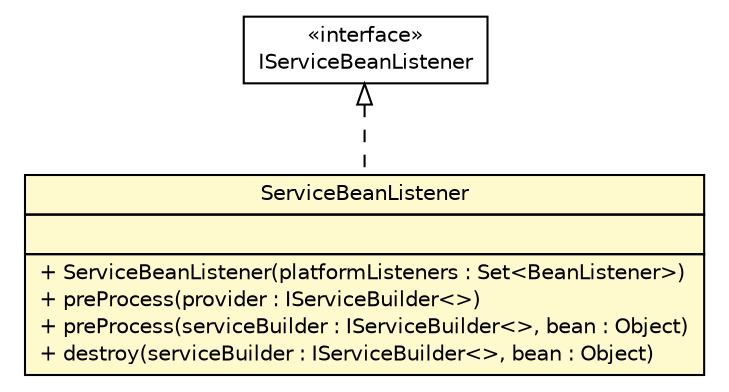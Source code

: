 #!/usr/local/bin/dot
#
# Class diagram 
# Generated by UMLGraph version R5_6 (http://www.umlgraph.org/)
#

digraph G {
	edge [fontname="Helvetica",fontsize=10,labelfontname="Helvetica",labelfontsize=10];
	node [fontname="Helvetica",fontsize=10,shape=plaintext];
	nodesep=0.25;
	ranksep=0.5;
	// sorcer.core.service.ServiceBeanListener
	c460387 [label=<<table title="sorcer.core.service.ServiceBeanListener" border="0" cellborder="1" cellspacing="0" cellpadding="2" port="p" bgcolor="lemonChiffon" href="./ServiceBeanListener.html">
		<tr><td><table border="0" cellspacing="0" cellpadding="1">
<tr><td align="center" balign="center"> ServiceBeanListener </td></tr>
		</table></td></tr>
		<tr><td><table border="0" cellspacing="0" cellpadding="1">
<tr><td align="left" balign="left">  </td></tr>
		</table></td></tr>
		<tr><td><table border="0" cellspacing="0" cellpadding="1">
<tr><td align="left" balign="left"> + ServiceBeanListener(platformListeners : Set&lt;BeanListener&gt;) </td></tr>
<tr><td align="left" balign="left"> + preProcess(provider : IServiceBuilder&lt;&gt;) </td></tr>
<tr><td align="left" balign="left"> + preProcess(serviceBuilder : IServiceBuilder&lt;&gt;, bean : Object) </td></tr>
<tr><td align="left" balign="left"> + destroy(serviceBuilder : IServiceBuilder&lt;&gt;, bean : Object) </td></tr>
		</table></td></tr>
		</table>>, URL="./ServiceBeanListener.html", fontname="Helvetica", fontcolor="black", fontsize=10.0];
	// sorcer.core.service.IServiceBeanListener
	c460396 [label=<<table title="sorcer.core.service.IServiceBeanListener" border="0" cellborder="1" cellspacing="0" cellpadding="2" port="p" href="./IServiceBeanListener.html">
		<tr><td><table border="0" cellspacing="0" cellpadding="1">
<tr><td align="center" balign="center"> &#171;interface&#187; </td></tr>
<tr><td align="center" balign="center"> IServiceBeanListener </td></tr>
		</table></td></tr>
		</table>>, URL="./IServiceBeanListener.html", fontname="Helvetica", fontcolor="black", fontsize=10.0];
	//sorcer.core.service.ServiceBeanListener implements sorcer.core.service.IServiceBeanListener
	c460396:p -> c460387:p [dir=back,arrowtail=empty,style=dashed];
}

